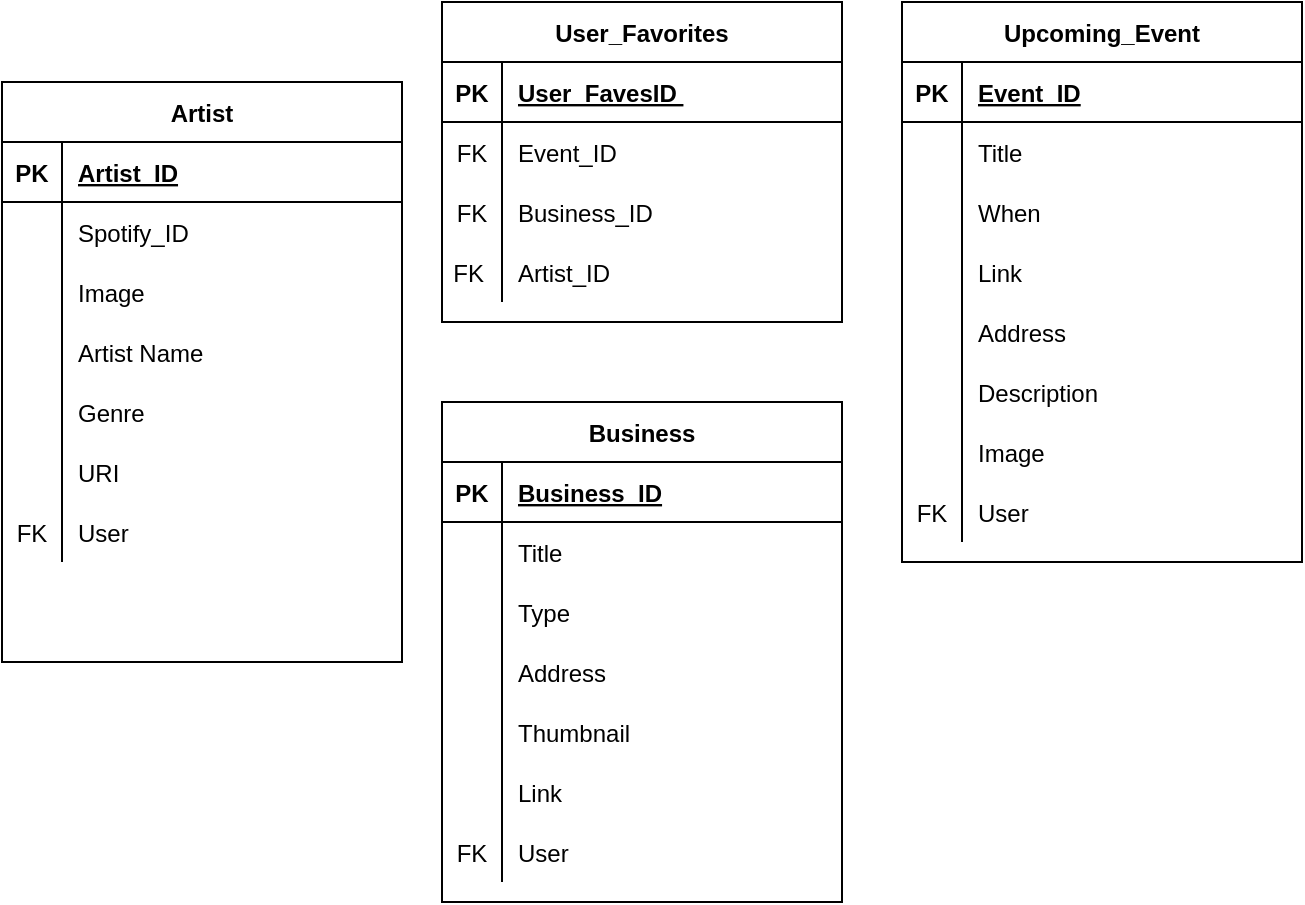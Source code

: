 <mxfile version="20.6.1" type="github">
  <diagram id="R2lEEEUBdFMjLlhIrx00" name="Page-1">
    <mxGraphModel dx="1018" dy="690" grid="1" gridSize="10" guides="1" tooltips="1" connect="1" arrows="1" fold="1" page="1" pageScale="1" pageWidth="850" pageHeight="1100" math="0" shadow="0" extFonts="Permanent Marker^https://fonts.googleapis.com/css?family=Permanent+Marker">
      <root>
        <mxCell id="0" />
        <mxCell id="1" parent="0" />
        <mxCell id="C-vyLk0tnHw3VtMMgP7b-23" value="User_Favorites" style="shape=table;startSize=30;container=1;collapsible=1;childLayout=tableLayout;fixedRows=1;rowLines=0;fontStyle=1;align=center;resizeLast=1;" parent="1" vertex="1">
          <mxGeometry x="240" y="80" width="200" height="160" as="geometry" />
        </mxCell>
        <mxCell id="C-vyLk0tnHw3VtMMgP7b-24" value="" style="shape=partialRectangle;collapsible=0;dropTarget=0;pointerEvents=0;fillColor=none;points=[[0,0.5],[1,0.5]];portConstraint=eastwest;top=0;left=0;right=0;bottom=1;" parent="C-vyLk0tnHw3VtMMgP7b-23" vertex="1">
          <mxGeometry y="30" width="200" height="30" as="geometry" />
        </mxCell>
        <mxCell id="C-vyLk0tnHw3VtMMgP7b-25" value="PK" style="shape=partialRectangle;overflow=hidden;connectable=0;fillColor=none;top=0;left=0;bottom=0;right=0;fontStyle=1;" parent="C-vyLk0tnHw3VtMMgP7b-24" vertex="1">
          <mxGeometry width="30" height="30" as="geometry">
            <mxRectangle width="30" height="30" as="alternateBounds" />
          </mxGeometry>
        </mxCell>
        <mxCell id="C-vyLk0tnHw3VtMMgP7b-26" value="User_FavesID " style="shape=partialRectangle;overflow=hidden;connectable=0;fillColor=none;top=0;left=0;bottom=0;right=0;align=left;spacingLeft=6;fontStyle=5;" parent="C-vyLk0tnHw3VtMMgP7b-24" vertex="1">
          <mxGeometry x="30" width="170" height="30" as="geometry">
            <mxRectangle width="170" height="30" as="alternateBounds" />
          </mxGeometry>
        </mxCell>
        <mxCell id="C-vyLk0tnHw3VtMMgP7b-27" value="" style="shape=partialRectangle;collapsible=0;dropTarget=0;pointerEvents=0;fillColor=none;points=[[0,0.5],[1,0.5]];portConstraint=eastwest;top=0;left=0;right=0;bottom=0;" parent="C-vyLk0tnHw3VtMMgP7b-23" vertex="1">
          <mxGeometry y="60" width="200" height="30" as="geometry" />
        </mxCell>
        <mxCell id="C-vyLk0tnHw3VtMMgP7b-28" value="FK" style="shape=partialRectangle;overflow=hidden;connectable=0;fillColor=none;top=0;left=0;bottom=0;right=0;" parent="C-vyLk0tnHw3VtMMgP7b-27" vertex="1">
          <mxGeometry width="30" height="30" as="geometry">
            <mxRectangle width="30" height="30" as="alternateBounds" />
          </mxGeometry>
        </mxCell>
        <mxCell id="C-vyLk0tnHw3VtMMgP7b-29" value="Event_ID" style="shape=partialRectangle;overflow=hidden;connectable=0;fillColor=none;top=0;left=0;bottom=0;right=0;align=left;spacingLeft=6;" parent="C-vyLk0tnHw3VtMMgP7b-27" vertex="1">
          <mxGeometry x="30" width="170" height="30" as="geometry">
            <mxRectangle width="170" height="30" as="alternateBounds" />
          </mxGeometry>
        </mxCell>
        <mxCell id="uPwK_u9jlYaSTkokx-6Y-1" style="shape=partialRectangle;collapsible=0;dropTarget=0;pointerEvents=0;fillColor=none;points=[[0,0.5],[1,0.5]];portConstraint=eastwest;top=0;left=0;right=0;bottom=0;" parent="C-vyLk0tnHw3VtMMgP7b-23" vertex="1">
          <mxGeometry y="90" width="200" height="30" as="geometry" />
        </mxCell>
        <mxCell id="uPwK_u9jlYaSTkokx-6Y-2" value="FK" style="shape=partialRectangle;overflow=hidden;connectable=0;fillColor=none;top=0;left=0;bottom=0;right=0;" parent="uPwK_u9jlYaSTkokx-6Y-1" vertex="1">
          <mxGeometry width="30" height="30" as="geometry">
            <mxRectangle width="30" height="30" as="alternateBounds" />
          </mxGeometry>
        </mxCell>
        <mxCell id="uPwK_u9jlYaSTkokx-6Y-3" value="Business_ID" style="shape=partialRectangle;overflow=hidden;connectable=0;fillColor=none;top=0;left=0;bottom=0;right=0;align=left;spacingLeft=6;" parent="uPwK_u9jlYaSTkokx-6Y-1" vertex="1">
          <mxGeometry x="30" width="170" height="30" as="geometry">
            <mxRectangle width="170" height="30" as="alternateBounds" />
          </mxGeometry>
        </mxCell>
        <mxCell id="uPwK_u9jlYaSTkokx-6Y-83" style="shape=partialRectangle;collapsible=0;dropTarget=0;pointerEvents=0;fillColor=none;points=[[0,0.5],[1,0.5]];portConstraint=eastwest;top=0;left=0;right=0;bottom=0;" parent="C-vyLk0tnHw3VtMMgP7b-23" vertex="1">
          <mxGeometry y="120" width="200" height="30" as="geometry" />
        </mxCell>
        <mxCell id="uPwK_u9jlYaSTkokx-6Y-84" value="FK " style="shape=partialRectangle;overflow=hidden;connectable=0;fillColor=none;top=0;left=0;bottom=0;right=0;" parent="uPwK_u9jlYaSTkokx-6Y-83" vertex="1">
          <mxGeometry width="30" height="30" as="geometry">
            <mxRectangle width="30" height="30" as="alternateBounds" />
          </mxGeometry>
        </mxCell>
        <mxCell id="uPwK_u9jlYaSTkokx-6Y-85" value="Artist_ID" style="shape=partialRectangle;overflow=hidden;connectable=0;fillColor=none;top=0;left=0;bottom=0;right=0;align=left;spacingLeft=6;" parent="uPwK_u9jlYaSTkokx-6Y-83" vertex="1">
          <mxGeometry x="30" width="170" height="30" as="geometry">
            <mxRectangle width="170" height="30" as="alternateBounds" />
          </mxGeometry>
        </mxCell>
        <mxCell id="uPwK_u9jlYaSTkokx-6Y-4" value="Upcoming_Event" style="shape=table;startSize=30;container=1;collapsible=1;childLayout=tableLayout;fixedRows=1;rowLines=0;fontStyle=1;align=center;resizeLast=1;" parent="1" vertex="1">
          <mxGeometry x="470" y="80" width="200" height="280" as="geometry" />
        </mxCell>
        <mxCell id="uPwK_u9jlYaSTkokx-6Y-5" value="" style="shape=partialRectangle;collapsible=0;dropTarget=0;pointerEvents=0;fillColor=none;points=[[0,0.5],[1,0.5]];portConstraint=eastwest;top=0;left=0;right=0;bottom=1;" parent="uPwK_u9jlYaSTkokx-6Y-4" vertex="1">
          <mxGeometry y="30" width="200" height="30" as="geometry" />
        </mxCell>
        <mxCell id="uPwK_u9jlYaSTkokx-6Y-6" value="PK" style="shape=partialRectangle;overflow=hidden;connectable=0;fillColor=none;top=0;left=0;bottom=0;right=0;fontStyle=1;" parent="uPwK_u9jlYaSTkokx-6Y-5" vertex="1">
          <mxGeometry width="30" height="30" as="geometry">
            <mxRectangle width="30" height="30" as="alternateBounds" />
          </mxGeometry>
        </mxCell>
        <mxCell id="uPwK_u9jlYaSTkokx-6Y-7" value="Event_ID" style="shape=partialRectangle;overflow=hidden;connectable=0;fillColor=none;top=0;left=0;bottom=0;right=0;align=left;spacingLeft=6;fontStyle=5;" parent="uPwK_u9jlYaSTkokx-6Y-5" vertex="1">
          <mxGeometry x="30" width="170" height="30" as="geometry">
            <mxRectangle width="170" height="30" as="alternateBounds" />
          </mxGeometry>
        </mxCell>
        <mxCell id="uPwK_u9jlYaSTkokx-6Y-8" value="" style="shape=partialRectangle;collapsible=0;dropTarget=0;pointerEvents=0;fillColor=none;points=[[0,0.5],[1,0.5]];portConstraint=eastwest;top=0;left=0;right=0;bottom=0;" parent="uPwK_u9jlYaSTkokx-6Y-4" vertex="1">
          <mxGeometry y="60" width="200" height="30" as="geometry" />
        </mxCell>
        <mxCell id="uPwK_u9jlYaSTkokx-6Y-9" value="" style="shape=partialRectangle;overflow=hidden;connectable=0;fillColor=none;top=0;left=0;bottom=0;right=0;" parent="uPwK_u9jlYaSTkokx-6Y-8" vertex="1">
          <mxGeometry width="30" height="30" as="geometry">
            <mxRectangle width="30" height="30" as="alternateBounds" />
          </mxGeometry>
        </mxCell>
        <mxCell id="uPwK_u9jlYaSTkokx-6Y-10" value="Title" style="shape=partialRectangle;overflow=hidden;connectable=0;fillColor=none;top=0;left=0;bottom=0;right=0;align=left;spacingLeft=6;" parent="uPwK_u9jlYaSTkokx-6Y-8" vertex="1">
          <mxGeometry x="30" width="170" height="30" as="geometry">
            <mxRectangle width="170" height="30" as="alternateBounds" />
          </mxGeometry>
        </mxCell>
        <mxCell id="uPwK_u9jlYaSTkokx-6Y-11" style="shape=partialRectangle;collapsible=0;dropTarget=0;pointerEvents=0;fillColor=none;points=[[0,0.5],[1,0.5]];portConstraint=eastwest;top=0;left=0;right=0;bottom=0;" parent="uPwK_u9jlYaSTkokx-6Y-4" vertex="1">
          <mxGeometry y="90" width="200" height="30" as="geometry" />
        </mxCell>
        <mxCell id="uPwK_u9jlYaSTkokx-6Y-12" value="" style="shape=partialRectangle;overflow=hidden;connectable=0;fillColor=none;top=0;left=0;bottom=0;right=0;" parent="uPwK_u9jlYaSTkokx-6Y-11" vertex="1">
          <mxGeometry width="30" height="30" as="geometry">
            <mxRectangle width="30" height="30" as="alternateBounds" />
          </mxGeometry>
        </mxCell>
        <mxCell id="uPwK_u9jlYaSTkokx-6Y-13" value="When" style="shape=partialRectangle;overflow=hidden;connectable=0;fillColor=none;top=0;left=0;bottom=0;right=0;align=left;spacingLeft=6;" parent="uPwK_u9jlYaSTkokx-6Y-11" vertex="1">
          <mxGeometry x="30" width="170" height="30" as="geometry">
            <mxRectangle width="170" height="30" as="alternateBounds" />
          </mxGeometry>
        </mxCell>
        <mxCell id="uPwK_u9jlYaSTkokx-6Y-14" style="shape=partialRectangle;collapsible=0;dropTarget=0;pointerEvents=0;fillColor=none;points=[[0,0.5],[1,0.5]];portConstraint=eastwest;top=0;left=0;right=0;bottom=0;" parent="uPwK_u9jlYaSTkokx-6Y-4" vertex="1">
          <mxGeometry y="120" width="200" height="30" as="geometry" />
        </mxCell>
        <mxCell id="uPwK_u9jlYaSTkokx-6Y-15" style="shape=partialRectangle;overflow=hidden;connectable=0;fillColor=none;top=0;left=0;bottom=0;right=0;" parent="uPwK_u9jlYaSTkokx-6Y-14" vertex="1">
          <mxGeometry width="30" height="30" as="geometry">
            <mxRectangle width="30" height="30" as="alternateBounds" />
          </mxGeometry>
        </mxCell>
        <mxCell id="uPwK_u9jlYaSTkokx-6Y-16" value="Link   " style="shape=partialRectangle;overflow=hidden;connectable=0;fillColor=none;top=0;left=0;bottom=0;right=0;align=left;spacingLeft=6;" parent="uPwK_u9jlYaSTkokx-6Y-14" vertex="1">
          <mxGeometry x="30" width="170" height="30" as="geometry">
            <mxRectangle width="170" height="30" as="alternateBounds" />
          </mxGeometry>
        </mxCell>
        <mxCell id="uPwK_u9jlYaSTkokx-6Y-17" style="shape=partialRectangle;collapsible=0;dropTarget=0;pointerEvents=0;fillColor=none;points=[[0,0.5],[1,0.5]];portConstraint=eastwest;top=0;left=0;right=0;bottom=0;" parent="uPwK_u9jlYaSTkokx-6Y-4" vertex="1">
          <mxGeometry y="150" width="200" height="30" as="geometry" />
        </mxCell>
        <mxCell id="uPwK_u9jlYaSTkokx-6Y-18" style="shape=partialRectangle;overflow=hidden;connectable=0;fillColor=none;top=0;left=0;bottom=0;right=0;" parent="uPwK_u9jlYaSTkokx-6Y-17" vertex="1">
          <mxGeometry width="30" height="30" as="geometry">
            <mxRectangle width="30" height="30" as="alternateBounds" />
          </mxGeometry>
        </mxCell>
        <mxCell id="uPwK_u9jlYaSTkokx-6Y-19" value="Address" style="shape=partialRectangle;overflow=hidden;connectable=0;fillColor=none;top=0;left=0;bottom=0;right=0;align=left;spacingLeft=6;" parent="uPwK_u9jlYaSTkokx-6Y-17" vertex="1">
          <mxGeometry x="30" width="170" height="30" as="geometry">
            <mxRectangle width="170" height="30" as="alternateBounds" />
          </mxGeometry>
        </mxCell>
        <mxCell id="uPwK_u9jlYaSTkokx-6Y-20" style="shape=partialRectangle;collapsible=0;dropTarget=0;pointerEvents=0;fillColor=none;points=[[0,0.5],[1,0.5]];portConstraint=eastwest;top=0;left=0;right=0;bottom=0;" parent="uPwK_u9jlYaSTkokx-6Y-4" vertex="1">
          <mxGeometry y="180" width="200" height="30" as="geometry" />
        </mxCell>
        <mxCell id="uPwK_u9jlYaSTkokx-6Y-21" style="shape=partialRectangle;overflow=hidden;connectable=0;fillColor=none;top=0;left=0;bottom=0;right=0;" parent="uPwK_u9jlYaSTkokx-6Y-20" vertex="1">
          <mxGeometry width="30" height="30" as="geometry">
            <mxRectangle width="30" height="30" as="alternateBounds" />
          </mxGeometry>
        </mxCell>
        <mxCell id="uPwK_u9jlYaSTkokx-6Y-22" value="Description" style="shape=partialRectangle;overflow=hidden;connectable=0;fillColor=none;top=0;left=0;bottom=0;right=0;align=left;spacingLeft=6;" parent="uPwK_u9jlYaSTkokx-6Y-20" vertex="1">
          <mxGeometry x="30" width="170" height="30" as="geometry">
            <mxRectangle width="170" height="30" as="alternateBounds" />
          </mxGeometry>
        </mxCell>
        <mxCell id="uPwK_u9jlYaSTkokx-6Y-23" style="shape=partialRectangle;collapsible=0;dropTarget=0;pointerEvents=0;fillColor=none;points=[[0,0.5],[1,0.5]];portConstraint=eastwest;top=0;left=0;right=0;bottom=0;" parent="uPwK_u9jlYaSTkokx-6Y-4" vertex="1">
          <mxGeometry y="210" width="200" height="30" as="geometry" />
        </mxCell>
        <mxCell id="uPwK_u9jlYaSTkokx-6Y-24" style="shape=partialRectangle;overflow=hidden;connectable=0;fillColor=none;top=0;left=0;bottom=0;right=0;" parent="uPwK_u9jlYaSTkokx-6Y-23" vertex="1">
          <mxGeometry width="30" height="30" as="geometry">
            <mxRectangle width="30" height="30" as="alternateBounds" />
          </mxGeometry>
        </mxCell>
        <mxCell id="uPwK_u9jlYaSTkokx-6Y-25" value="Image" style="shape=partialRectangle;overflow=hidden;connectable=0;fillColor=none;top=0;left=0;bottom=0;right=0;align=left;spacingLeft=6;" parent="uPwK_u9jlYaSTkokx-6Y-23" vertex="1">
          <mxGeometry x="30" width="170" height="30" as="geometry">
            <mxRectangle width="170" height="30" as="alternateBounds" />
          </mxGeometry>
        </mxCell>
        <mxCell id="2z_5xlcSgtwJc6hyzxb4-4" style="shape=partialRectangle;collapsible=0;dropTarget=0;pointerEvents=0;fillColor=none;points=[[0,0.5],[1,0.5]];portConstraint=eastwest;top=0;left=0;right=0;bottom=0;" vertex="1" parent="uPwK_u9jlYaSTkokx-6Y-4">
          <mxGeometry y="240" width="200" height="30" as="geometry" />
        </mxCell>
        <mxCell id="2z_5xlcSgtwJc6hyzxb4-5" value="FK" style="shape=partialRectangle;overflow=hidden;connectable=0;fillColor=none;top=0;left=0;bottom=0;right=0;" vertex="1" parent="2z_5xlcSgtwJc6hyzxb4-4">
          <mxGeometry width="30" height="30" as="geometry">
            <mxRectangle width="30" height="30" as="alternateBounds" />
          </mxGeometry>
        </mxCell>
        <mxCell id="2z_5xlcSgtwJc6hyzxb4-6" value="User" style="shape=partialRectangle;overflow=hidden;connectable=0;fillColor=none;top=0;left=0;bottom=0;right=0;align=left;spacingLeft=6;" vertex="1" parent="2z_5xlcSgtwJc6hyzxb4-4">
          <mxGeometry x="30" width="170" height="30" as="geometry">
            <mxRectangle width="170" height="30" as="alternateBounds" />
          </mxGeometry>
        </mxCell>
        <mxCell id="uPwK_u9jlYaSTkokx-6Y-36" value="Business" style="shape=table;startSize=30;container=1;collapsible=1;childLayout=tableLayout;fixedRows=1;rowLines=0;fontStyle=1;align=center;resizeLast=1;" parent="1" vertex="1">
          <mxGeometry x="240" y="280" width="200" height="250" as="geometry" />
        </mxCell>
        <mxCell id="uPwK_u9jlYaSTkokx-6Y-37" value="" style="shape=partialRectangle;collapsible=0;dropTarget=0;pointerEvents=0;fillColor=none;points=[[0,0.5],[1,0.5]];portConstraint=eastwest;top=0;left=0;right=0;bottom=1;" parent="uPwK_u9jlYaSTkokx-6Y-36" vertex="1">
          <mxGeometry y="30" width="200" height="30" as="geometry" />
        </mxCell>
        <mxCell id="uPwK_u9jlYaSTkokx-6Y-38" value="PK" style="shape=partialRectangle;overflow=hidden;connectable=0;fillColor=none;top=0;left=0;bottom=0;right=0;fontStyle=1;" parent="uPwK_u9jlYaSTkokx-6Y-37" vertex="1">
          <mxGeometry width="30" height="30" as="geometry">
            <mxRectangle width="30" height="30" as="alternateBounds" />
          </mxGeometry>
        </mxCell>
        <mxCell id="uPwK_u9jlYaSTkokx-6Y-39" value="Business_ID" style="shape=partialRectangle;overflow=hidden;connectable=0;fillColor=none;top=0;left=0;bottom=0;right=0;align=left;spacingLeft=6;fontStyle=5;" parent="uPwK_u9jlYaSTkokx-6Y-37" vertex="1">
          <mxGeometry x="30" width="170" height="30" as="geometry">
            <mxRectangle width="170" height="30" as="alternateBounds" />
          </mxGeometry>
        </mxCell>
        <mxCell id="uPwK_u9jlYaSTkokx-6Y-40" value="" style="shape=partialRectangle;collapsible=0;dropTarget=0;pointerEvents=0;fillColor=none;points=[[0,0.5],[1,0.5]];portConstraint=eastwest;top=0;left=0;right=0;bottom=0;" parent="uPwK_u9jlYaSTkokx-6Y-36" vertex="1">
          <mxGeometry y="60" width="200" height="30" as="geometry" />
        </mxCell>
        <mxCell id="uPwK_u9jlYaSTkokx-6Y-41" value="" style="shape=partialRectangle;overflow=hidden;connectable=0;fillColor=none;top=0;left=0;bottom=0;right=0;" parent="uPwK_u9jlYaSTkokx-6Y-40" vertex="1">
          <mxGeometry width="30" height="30" as="geometry">
            <mxRectangle width="30" height="30" as="alternateBounds" />
          </mxGeometry>
        </mxCell>
        <mxCell id="uPwK_u9jlYaSTkokx-6Y-42" value="Title" style="shape=partialRectangle;overflow=hidden;connectable=0;fillColor=none;top=0;left=0;bottom=0;right=0;align=left;spacingLeft=6;" parent="uPwK_u9jlYaSTkokx-6Y-40" vertex="1">
          <mxGeometry x="30" width="170" height="30" as="geometry">
            <mxRectangle width="170" height="30" as="alternateBounds" />
          </mxGeometry>
        </mxCell>
        <mxCell id="uPwK_u9jlYaSTkokx-6Y-43" style="shape=partialRectangle;collapsible=0;dropTarget=0;pointerEvents=0;fillColor=none;points=[[0,0.5],[1,0.5]];portConstraint=eastwest;top=0;left=0;right=0;bottom=0;" parent="uPwK_u9jlYaSTkokx-6Y-36" vertex="1">
          <mxGeometry y="90" width="200" height="30" as="geometry" />
        </mxCell>
        <mxCell id="uPwK_u9jlYaSTkokx-6Y-44" value="" style="shape=partialRectangle;overflow=hidden;connectable=0;fillColor=none;top=0;left=0;bottom=0;right=0;" parent="uPwK_u9jlYaSTkokx-6Y-43" vertex="1">
          <mxGeometry width="30" height="30" as="geometry">
            <mxRectangle width="30" height="30" as="alternateBounds" />
          </mxGeometry>
        </mxCell>
        <mxCell id="uPwK_u9jlYaSTkokx-6Y-45" value="Type" style="shape=partialRectangle;overflow=hidden;connectable=0;fillColor=none;top=0;left=0;bottom=0;right=0;align=left;spacingLeft=6;" parent="uPwK_u9jlYaSTkokx-6Y-43" vertex="1">
          <mxGeometry x="30" width="170" height="30" as="geometry">
            <mxRectangle width="170" height="30" as="alternateBounds" />
          </mxGeometry>
        </mxCell>
        <mxCell id="uPwK_u9jlYaSTkokx-6Y-49" style="shape=partialRectangle;collapsible=0;dropTarget=0;pointerEvents=0;fillColor=none;points=[[0,0.5],[1,0.5]];portConstraint=eastwest;top=0;left=0;right=0;bottom=0;" parent="uPwK_u9jlYaSTkokx-6Y-36" vertex="1">
          <mxGeometry y="120" width="200" height="30" as="geometry" />
        </mxCell>
        <mxCell id="uPwK_u9jlYaSTkokx-6Y-50" style="shape=partialRectangle;overflow=hidden;connectable=0;fillColor=none;top=0;left=0;bottom=0;right=0;" parent="uPwK_u9jlYaSTkokx-6Y-49" vertex="1">
          <mxGeometry width="30" height="30" as="geometry">
            <mxRectangle width="30" height="30" as="alternateBounds" />
          </mxGeometry>
        </mxCell>
        <mxCell id="uPwK_u9jlYaSTkokx-6Y-51" value="Address" style="shape=partialRectangle;overflow=hidden;connectable=0;fillColor=none;top=0;left=0;bottom=0;right=0;align=left;spacingLeft=6;" parent="uPwK_u9jlYaSTkokx-6Y-49" vertex="1">
          <mxGeometry x="30" width="170" height="30" as="geometry">
            <mxRectangle width="170" height="30" as="alternateBounds" />
          </mxGeometry>
        </mxCell>
        <mxCell id="uPwK_u9jlYaSTkokx-6Y-55" style="shape=partialRectangle;collapsible=0;dropTarget=0;pointerEvents=0;fillColor=none;points=[[0,0.5],[1,0.5]];portConstraint=eastwest;top=0;left=0;right=0;bottom=0;" parent="uPwK_u9jlYaSTkokx-6Y-36" vertex="1">
          <mxGeometry y="150" width="200" height="30" as="geometry" />
        </mxCell>
        <mxCell id="uPwK_u9jlYaSTkokx-6Y-56" style="shape=partialRectangle;overflow=hidden;connectable=0;fillColor=none;top=0;left=0;bottom=0;right=0;" parent="uPwK_u9jlYaSTkokx-6Y-55" vertex="1">
          <mxGeometry width="30" height="30" as="geometry">
            <mxRectangle width="30" height="30" as="alternateBounds" />
          </mxGeometry>
        </mxCell>
        <mxCell id="uPwK_u9jlYaSTkokx-6Y-57" value="Thumbnail" style="shape=partialRectangle;overflow=hidden;connectable=0;fillColor=none;top=0;left=0;bottom=0;right=0;align=left;spacingLeft=6;" parent="uPwK_u9jlYaSTkokx-6Y-55" vertex="1">
          <mxGeometry x="30" width="170" height="30" as="geometry">
            <mxRectangle width="170" height="30" as="alternateBounds" />
          </mxGeometry>
        </mxCell>
        <mxCell id="uPwK_u9jlYaSTkokx-6Y-58" style="shape=partialRectangle;collapsible=0;dropTarget=0;pointerEvents=0;fillColor=none;points=[[0,0.5],[1,0.5]];portConstraint=eastwest;top=0;left=0;right=0;bottom=0;" parent="uPwK_u9jlYaSTkokx-6Y-36" vertex="1">
          <mxGeometry y="180" width="200" height="30" as="geometry" />
        </mxCell>
        <mxCell id="uPwK_u9jlYaSTkokx-6Y-59" style="shape=partialRectangle;overflow=hidden;connectable=0;fillColor=none;top=0;left=0;bottom=0;right=0;" parent="uPwK_u9jlYaSTkokx-6Y-58" vertex="1">
          <mxGeometry width="30" height="30" as="geometry">
            <mxRectangle width="30" height="30" as="alternateBounds" />
          </mxGeometry>
        </mxCell>
        <mxCell id="uPwK_u9jlYaSTkokx-6Y-60" value="Link" style="shape=partialRectangle;overflow=hidden;connectable=0;fillColor=none;top=0;left=0;bottom=0;right=0;align=left;spacingLeft=6;" parent="uPwK_u9jlYaSTkokx-6Y-58" vertex="1">
          <mxGeometry x="30" width="170" height="30" as="geometry">
            <mxRectangle width="170" height="30" as="alternateBounds" />
          </mxGeometry>
        </mxCell>
        <mxCell id="2z_5xlcSgtwJc6hyzxb4-7" style="shape=partialRectangle;collapsible=0;dropTarget=0;pointerEvents=0;fillColor=none;points=[[0,0.5],[1,0.5]];portConstraint=eastwest;top=0;left=0;right=0;bottom=0;" vertex="1" parent="uPwK_u9jlYaSTkokx-6Y-36">
          <mxGeometry y="210" width="200" height="30" as="geometry" />
        </mxCell>
        <mxCell id="2z_5xlcSgtwJc6hyzxb4-8" value="FK" style="shape=partialRectangle;overflow=hidden;connectable=0;fillColor=none;top=0;left=0;bottom=0;right=0;" vertex="1" parent="2z_5xlcSgtwJc6hyzxb4-7">
          <mxGeometry width="30" height="30" as="geometry">
            <mxRectangle width="30" height="30" as="alternateBounds" />
          </mxGeometry>
        </mxCell>
        <mxCell id="2z_5xlcSgtwJc6hyzxb4-9" value="User" style="shape=partialRectangle;overflow=hidden;connectable=0;fillColor=none;top=0;left=0;bottom=0;right=0;align=left;spacingLeft=6;" vertex="1" parent="2z_5xlcSgtwJc6hyzxb4-7">
          <mxGeometry x="30" width="170" height="30" as="geometry">
            <mxRectangle width="170" height="30" as="alternateBounds" />
          </mxGeometry>
        </mxCell>
        <mxCell id="uPwK_u9jlYaSTkokx-6Y-61" value="Artist" style="shape=table;startSize=30;container=1;collapsible=1;childLayout=tableLayout;fixedRows=1;rowLines=0;fontStyle=1;align=center;resizeLast=1;" parent="1" vertex="1">
          <mxGeometry x="20" y="120" width="200" height="290" as="geometry" />
        </mxCell>
        <mxCell id="uPwK_u9jlYaSTkokx-6Y-62" value="" style="shape=partialRectangle;collapsible=0;dropTarget=0;pointerEvents=0;fillColor=none;points=[[0,0.5],[1,0.5]];portConstraint=eastwest;top=0;left=0;right=0;bottom=1;" parent="uPwK_u9jlYaSTkokx-6Y-61" vertex="1">
          <mxGeometry y="30" width="200" height="30" as="geometry" />
        </mxCell>
        <mxCell id="uPwK_u9jlYaSTkokx-6Y-63" value="PK" style="shape=partialRectangle;overflow=hidden;connectable=0;fillColor=none;top=0;left=0;bottom=0;right=0;fontStyle=1;" parent="uPwK_u9jlYaSTkokx-6Y-62" vertex="1">
          <mxGeometry width="30" height="30" as="geometry">
            <mxRectangle width="30" height="30" as="alternateBounds" />
          </mxGeometry>
        </mxCell>
        <mxCell id="uPwK_u9jlYaSTkokx-6Y-64" value="Artist_ID" style="shape=partialRectangle;overflow=hidden;connectable=0;fillColor=none;top=0;left=0;bottom=0;right=0;align=left;spacingLeft=6;fontStyle=5;" parent="uPwK_u9jlYaSTkokx-6Y-62" vertex="1">
          <mxGeometry x="30" width="170" height="30" as="geometry">
            <mxRectangle width="170" height="30" as="alternateBounds" />
          </mxGeometry>
        </mxCell>
        <mxCell id="uPwK_u9jlYaSTkokx-6Y-65" value="" style="shape=partialRectangle;collapsible=0;dropTarget=0;pointerEvents=0;fillColor=none;points=[[0,0.5],[1,0.5]];portConstraint=eastwest;top=0;left=0;right=0;bottom=0;" parent="uPwK_u9jlYaSTkokx-6Y-61" vertex="1">
          <mxGeometry y="60" width="200" height="30" as="geometry" />
        </mxCell>
        <mxCell id="uPwK_u9jlYaSTkokx-6Y-66" value="" style="shape=partialRectangle;overflow=hidden;connectable=0;fillColor=none;top=0;left=0;bottom=0;right=0;" parent="uPwK_u9jlYaSTkokx-6Y-65" vertex="1">
          <mxGeometry width="30" height="30" as="geometry">
            <mxRectangle width="30" height="30" as="alternateBounds" />
          </mxGeometry>
        </mxCell>
        <mxCell id="uPwK_u9jlYaSTkokx-6Y-67" value="Spotify_ID" style="shape=partialRectangle;overflow=hidden;connectable=0;fillColor=none;top=0;left=0;bottom=0;right=0;align=left;spacingLeft=6;" parent="uPwK_u9jlYaSTkokx-6Y-65" vertex="1">
          <mxGeometry x="30" width="170" height="30" as="geometry">
            <mxRectangle width="170" height="30" as="alternateBounds" />
          </mxGeometry>
        </mxCell>
        <mxCell id="uPwK_u9jlYaSTkokx-6Y-68" style="shape=partialRectangle;collapsible=0;dropTarget=0;pointerEvents=0;fillColor=none;points=[[0,0.5],[1,0.5]];portConstraint=eastwest;top=0;left=0;right=0;bottom=0;" parent="uPwK_u9jlYaSTkokx-6Y-61" vertex="1">
          <mxGeometry y="90" width="200" height="30" as="geometry" />
        </mxCell>
        <mxCell id="uPwK_u9jlYaSTkokx-6Y-69" value="" style="shape=partialRectangle;overflow=hidden;connectable=0;fillColor=none;top=0;left=0;bottom=0;right=0;" parent="uPwK_u9jlYaSTkokx-6Y-68" vertex="1">
          <mxGeometry width="30" height="30" as="geometry">
            <mxRectangle width="30" height="30" as="alternateBounds" />
          </mxGeometry>
        </mxCell>
        <mxCell id="uPwK_u9jlYaSTkokx-6Y-70" value="Image" style="shape=partialRectangle;overflow=hidden;connectable=0;fillColor=none;top=0;left=0;bottom=0;right=0;align=left;spacingLeft=6;" parent="uPwK_u9jlYaSTkokx-6Y-68" vertex="1">
          <mxGeometry x="30" width="170" height="30" as="geometry">
            <mxRectangle width="170" height="30" as="alternateBounds" />
          </mxGeometry>
        </mxCell>
        <mxCell id="uPwK_u9jlYaSTkokx-6Y-71" style="shape=partialRectangle;collapsible=0;dropTarget=0;pointerEvents=0;fillColor=none;points=[[0,0.5],[1,0.5]];portConstraint=eastwest;top=0;left=0;right=0;bottom=0;" parent="uPwK_u9jlYaSTkokx-6Y-61" vertex="1">
          <mxGeometry y="120" width="200" height="30" as="geometry" />
        </mxCell>
        <mxCell id="uPwK_u9jlYaSTkokx-6Y-72" style="shape=partialRectangle;overflow=hidden;connectable=0;fillColor=none;top=0;left=0;bottom=0;right=0;" parent="uPwK_u9jlYaSTkokx-6Y-71" vertex="1">
          <mxGeometry width="30" height="30" as="geometry">
            <mxRectangle width="30" height="30" as="alternateBounds" />
          </mxGeometry>
        </mxCell>
        <mxCell id="uPwK_u9jlYaSTkokx-6Y-73" value="Artist Name" style="shape=partialRectangle;overflow=hidden;connectable=0;fillColor=none;top=0;left=0;bottom=0;right=0;align=left;spacingLeft=6;" parent="uPwK_u9jlYaSTkokx-6Y-71" vertex="1">
          <mxGeometry x="30" width="170" height="30" as="geometry">
            <mxRectangle width="170" height="30" as="alternateBounds" />
          </mxGeometry>
        </mxCell>
        <mxCell id="uPwK_u9jlYaSTkokx-6Y-74" style="shape=partialRectangle;collapsible=0;dropTarget=0;pointerEvents=0;fillColor=none;points=[[0,0.5],[1,0.5]];portConstraint=eastwest;top=0;left=0;right=0;bottom=0;" parent="uPwK_u9jlYaSTkokx-6Y-61" vertex="1">
          <mxGeometry y="150" width="200" height="30" as="geometry" />
        </mxCell>
        <mxCell id="uPwK_u9jlYaSTkokx-6Y-75" style="shape=partialRectangle;overflow=hidden;connectable=0;fillColor=none;top=0;left=0;bottom=0;right=0;" parent="uPwK_u9jlYaSTkokx-6Y-74" vertex="1">
          <mxGeometry width="30" height="30" as="geometry">
            <mxRectangle width="30" height="30" as="alternateBounds" />
          </mxGeometry>
        </mxCell>
        <mxCell id="uPwK_u9jlYaSTkokx-6Y-76" value="Genre" style="shape=partialRectangle;overflow=hidden;connectable=0;fillColor=none;top=0;left=0;bottom=0;right=0;align=left;spacingLeft=6;" parent="uPwK_u9jlYaSTkokx-6Y-74" vertex="1">
          <mxGeometry x="30" width="170" height="30" as="geometry">
            <mxRectangle width="170" height="30" as="alternateBounds" />
          </mxGeometry>
        </mxCell>
        <mxCell id="uPwK_u9jlYaSTkokx-6Y-80" style="shape=partialRectangle;collapsible=0;dropTarget=0;pointerEvents=0;fillColor=none;points=[[0,0.5],[1,0.5]];portConstraint=eastwest;top=0;left=0;right=0;bottom=0;" parent="uPwK_u9jlYaSTkokx-6Y-61" vertex="1">
          <mxGeometry y="180" width="200" height="30" as="geometry" />
        </mxCell>
        <mxCell id="uPwK_u9jlYaSTkokx-6Y-81" style="shape=partialRectangle;overflow=hidden;connectable=0;fillColor=none;top=0;left=0;bottom=0;right=0;" parent="uPwK_u9jlYaSTkokx-6Y-80" vertex="1">
          <mxGeometry width="30" height="30" as="geometry">
            <mxRectangle width="30" height="30" as="alternateBounds" />
          </mxGeometry>
        </mxCell>
        <mxCell id="uPwK_u9jlYaSTkokx-6Y-82" value="URI" style="shape=partialRectangle;overflow=hidden;connectable=0;fillColor=none;top=0;left=0;bottom=0;right=0;align=left;spacingLeft=6;" parent="uPwK_u9jlYaSTkokx-6Y-80" vertex="1">
          <mxGeometry x="30" width="170" height="30" as="geometry">
            <mxRectangle width="170" height="30" as="alternateBounds" />
          </mxGeometry>
        </mxCell>
        <mxCell id="2z_5xlcSgtwJc6hyzxb4-1" style="shape=partialRectangle;collapsible=0;dropTarget=0;pointerEvents=0;fillColor=none;points=[[0,0.5],[1,0.5]];portConstraint=eastwest;top=0;left=0;right=0;bottom=0;" vertex="1" parent="uPwK_u9jlYaSTkokx-6Y-61">
          <mxGeometry y="210" width="200" height="30" as="geometry" />
        </mxCell>
        <mxCell id="2z_5xlcSgtwJc6hyzxb4-2" value="FK" style="shape=partialRectangle;overflow=hidden;connectable=0;fillColor=none;top=0;left=0;bottom=0;right=0;" vertex="1" parent="2z_5xlcSgtwJc6hyzxb4-1">
          <mxGeometry width="30" height="30" as="geometry">
            <mxRectangle width="30" height="30" as="alternateBounds" />
          </mxGeometry>
        </mxCell>
        <mxCell id="2z_5xlcSgtwJc6hyzxb4-3" value="User" style="shape=partialRectangle;overflow=hidden;connectable=0;fillColor=none;top=0;left=0;bottom=0;right=0;align=left;spacingLeft=6;" vertex="1" parent="2z_5xlcSgtwJc6hyzxb4-1">
          <mxGeometry x="30" width="170" height="30" as="geometry">
            <mxRectangle width="170" height="30" as="alternateBounds" />
          </mxGeometry>
        </mxCell>
      </root>
    </mxGraphModel>
  </diagram>
</mxfile>
